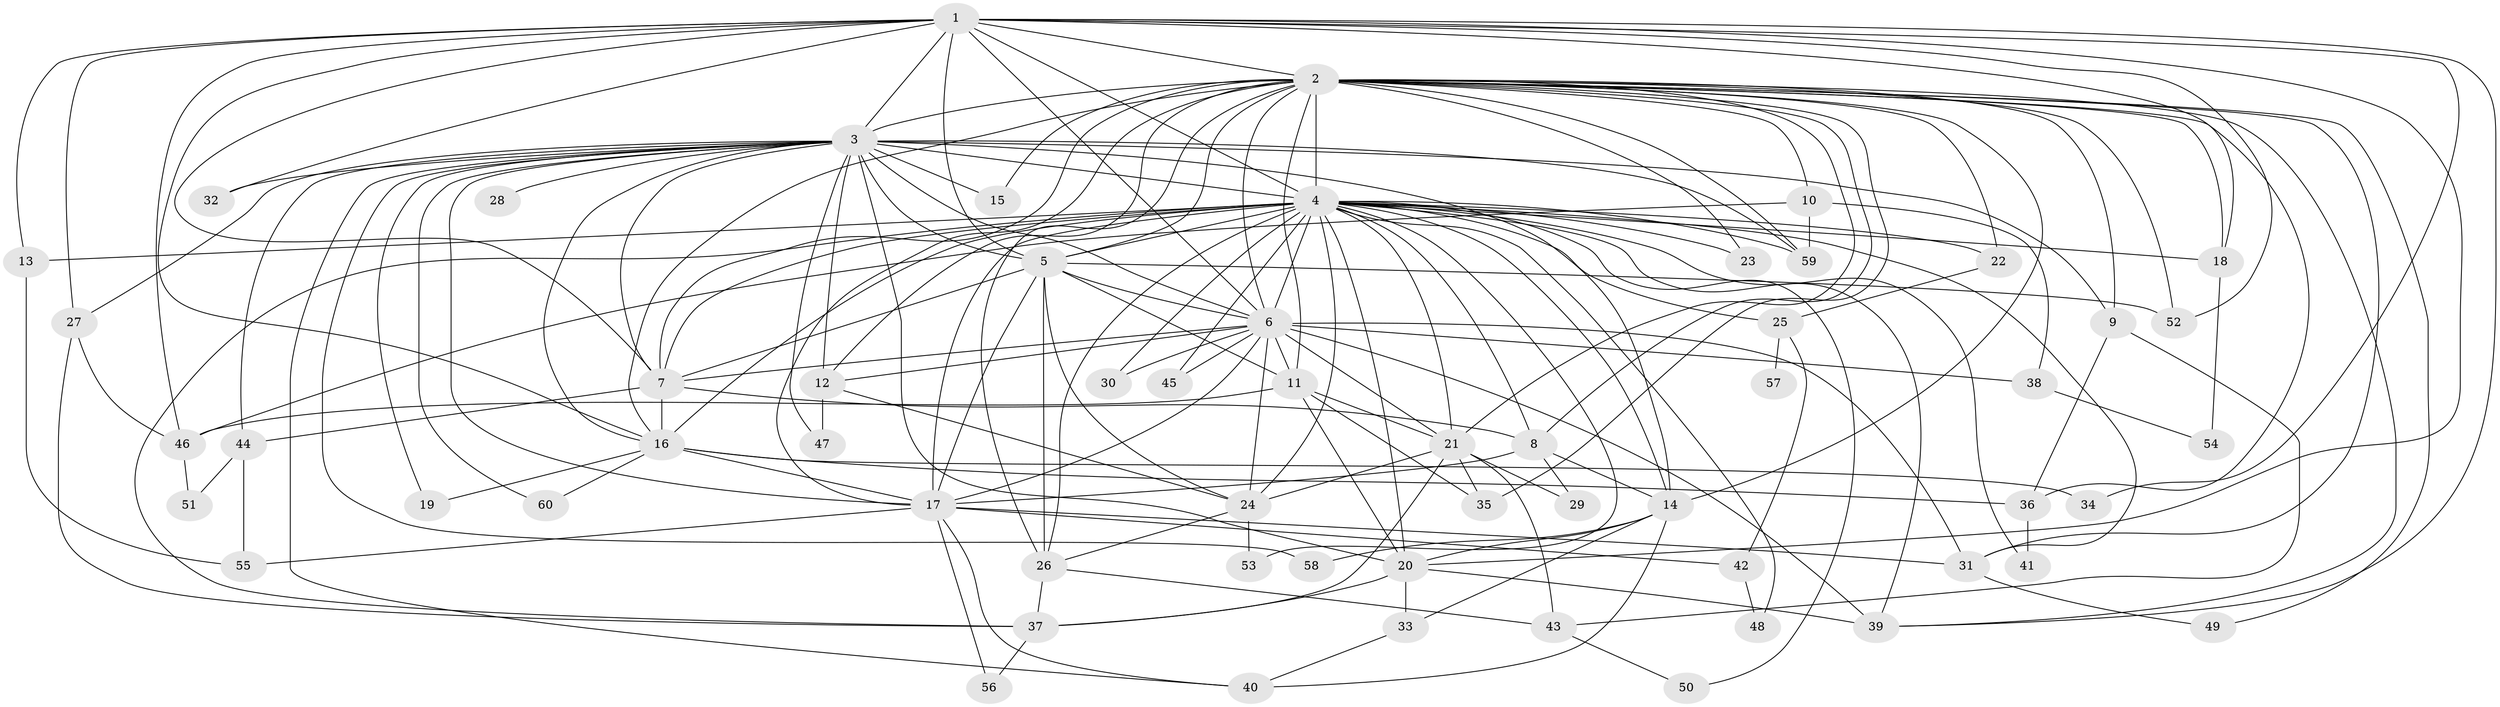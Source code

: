 // original degree distribution, {20: 0.006711409395973154, 41: 0.006711409395973154, 22: 0.006711409395973154, 33: 0.006711409395973154, 19: 0.006711409395973154, 14: 0.013422818791946308, 25: 0.006711409395973154, 24: 0.006711409395973154, 26: 0.006711409395973154, 2: 0.4966442953020134, 3: 0.2348993288590604, 6: 0.03355704697986577, 5: 0.06711409395973154, 4: 0.08053691275167785, 8: 0.006711409395973154, 9: 0.006711409395973154, 10: 0.006711409395973154}
// Generated by graph-tools (version 1.1) at 2025/49/03/04/25 22:49:29]
// undirected, 60 vertices, 167 edges
graph export_dot {
  node [color=gray90,style=filled];
  1;
  2;
  3;
  4;
  5;
  6;
  7;
  8;
  9;
  10;
  11;
  12;
  13;
  14;
  15;
  16;
  17;
  18;
  19;
  20;
  21;
  22;
  23;
  24;
  25;
  26;
  27;
  28;
  29;
  30;
  31;
  32;
  33;
  34;
  35;
  36;
  37;
  38;
  39;
  40;
  41;
  42;
  43;
  44;
  45;
  46;
  47;
  48;
  49;
  50;
  51;
  52;
  53;
  54;
  55;
  56;
  57;
  58;
  59;
  60;
  1 -- 2 [weight=2.0];
  1 -- 3 [weight=2.0];
  1 -- 4 [weight=2.0];
  1 -- 5 [weight=2.0];
  1 -- 6 [weight=1.0];
  1 -- 7 [weight=1.0];
  1 -- 13 [weight=1.0];
  1 -- 16 [weight=1.0];
  1 -- 18 [weight=1.0];
  1 -- 20 [weight=1.0];
  1 -- 27 [weight=1.0];
  1 -- 32 [weight=1.0];
  1 -- 34 [weight=1.0];
  1 -- 39 [weight=1.0];
  1 -- 46 [weight=1.0];
  1 -- 52 [weight=1.0];
  2 -- 3 [weight=4.0];
  2 -- 4 [weight=30.0];
  2 -- 5 [weight=4.0];
  2 -- 6 [weight=2.0];
  2 -- 7 [weight=2.0];
  2 -- 8 [weight=1.0];
  2 -- 9 [weight=1.0];
  2 -- 10 [weight=1.0];
  2 -- 11 [weight=2.0];
  2 -- 12 [weight=2.0];
  2 -- 14 [weight=1.0];
  2 -- 15 [weight=1.0];
  2 -- 16 [weight=1.0];
  2 -- 17 [weight=1.0];
  2 -- 18 [weight=1.0];
  2 -- 21 [weight=1.0];
  2 -- 22 [weight=1.0];
  2 -- 23 [weight=1.0];
  2 -- 26 [weight=1.0];
  2 -- 31 [weight=2.0];
  2 -- 35 [weight=1.0];
  2 -- 36 [weight=1.0];
  2 -- 39 [weight=1.0];
  2 -- 49 [weight=1.0];
  2 -- 52 [weight=1.0];
  2 -- 59 [weight=1.0];
  3 -- 4 [weight=7.0];
  3 -- 5 [weight=3.0];
  3 -- 6 [weight=2.0];
  3 -- 7 [weight=2.0];
  3 -- 9 [weight=1.0];
  3 -- 12 [weight=1.0];
  3 -- 14 [weight=3.0];
  3 -- 15 [weight=1.0];
  3 -- 16 [weight=1.0];
  3 -- 17 [weight=2.0];
  3 -- 19 [weight=1.0];
  3 -- 20 [weight=2.0];
  3 -- 27 [weight=1.0];
  3 -- 28 [weight=1.0];
  3 -- 32 [weight=1.0];
  3 -- 40 [weight=1.0];
  3 -- 44 [weight=1.0];
  3 -- 47 [weight=1.0];
  3 -- 58 [weight=1.0];
  3 -- 59 [weight=1.0];
  3 -- 60 [weight=1.0];
  4 -- 5 [weight=5.0];
  4 -- 6 [weight=5.0];
  4 -- 7 [weight=2.0];
  4 -- 8 [weight=1.0];
  4 -- 13 [weight=2.0];
  4 -- 14 [weight=1.0];
  4 -- 16 [weight=1.0];
  4 -- 17 [weight=2.0];
  4 -- 18 [weight=1.0];
  4 -- 20 [weight=5.0];
  4 -- 21 [weight=3.0];
  4 -- 22 [weight=1.0];
  4 -- 23 [weight=1.0];
  4 -- 24 [weight=1.0];
  4 -- 25 [weight=2.0];
  4 -- 26 [weight=1.0];
  4 -- 30 [weight=1.0];
  4 -- 31 [weight=1.0];
  4 -- 37 [weight=1.0];
  4 -- 39 [weight=1.0];
  4 -- 41 [weight=1.0];
  4 -- 45 [weight=1.0];
  4 -- 48 [weight=1.0];
  4 -- 50 [weight=1.0];
  4 -- 53 [weight=1.0];
  4 -- 59 [weight=1.0];
  5 -- 6 [weight=2.0];
  5 -- 7 [weight=2.0];
  5 -- 11 [weight=1.0];
  5 -- 17 [weight=8.0];
  5 -- 24 [weight=1.0];
  5 -- 26 [weight=1.0];
  5 -- 52 [weight=4.0];
  6 -- 7 [weight=2.0];
  6 -- 11 [weight=1.0];
  6 -- 12 [weight=1.0];
  6 -- 17 [weight=1.0];
  6 -- 21 [weight=1.0];
  6 -- 24 [weight=1.0];
  6 -- 30 [weight=1.0];
  6 -- 31 [weight=2.0];
  6 -- 38 [weight=1.0];
  6 -- 39 [weight=2.0];
  6 -- 45 [weight=1.0];
  7 -- 8 [weight=2.0];
  7 -- 16 [weight=1.0];
  7 -- 44 [weight=1.0];
  8 -- 14 [weight=1.0];
  8 -- 17 [weight=1.0];
  8 -- 29 [weight=1.0];
  9 -- 36 [weight=1.0];
  9 -- 43 [weight=1.0];
  10 -- 38 [weight=1.0];
  10 -- 46 [weight=1.0];
  10 -- 59 [weight=1.0];
  11 -- 20 [weight=1.0];
  11 -- 21 [weight=1.0];
  11 -- 35 [weight=1.0];
  11 -- 46 [weight=1.0];
  12 -- 24 [weight=1.0];
  12 -- 47 [weight=1.0];
  13 -- 55 [weight=1.0];
  14 -- 20 [weight=1.0];
  14 -- 33 [weight=1.0];
  14 -- 40 [weight=1.0];
  14 -- 58 [weight=1.0];
  16 -- 17 [weight=2.0];
  16 -- 19 [weight=1.0];
  16 -- 34 [weight=1.0];
  16 -- 36 [weight=1.0];
  16 -- 60 [weight=1.0];
  17 -- 31 [weight=1.0];
  17 -- 40 [weight=1.0];
  17 -- 42 [weight=1.0];
  17 -- 55 [weight=1.0];
  17 -- 56 [weight=1.0];
  18 -- 54 [weight=1.0];
  20 -- 33 [weight=1.0];
  20 -- 37 [weight=1.0];
  20 -- 39 [weight=1.0];
  21 -- 24 [weight=1.0];
  21 -- 29 [weight=1.0];
  21 -- 35 [weight=1.0];
  21 -- 37 [weight=1.0];
  21 -- 43 [weight=1.0];
  22 -- 25 [weight=1.0];
  24 -- 26 [weight=1.0];
  24 -- 53 [weight=1.0];
  25 -- 42 [weight=1.0];
  25 -- 57 [weight=1.0];
  26 -- 37 [weight=1.0];
  26 -- 43 [weight=1.0];
  27 -- 37 [weight=1.0];
  27 -- 46 [weight=1.0];
  31 -- 49 [weight=1.0];
  33 -- 40 [weight=1.0];
  36 -- 41 [weight=1.0];
  37 -- 56 [weight=1.0];
  38 -- 54 [weight=1.0];
  42 -- 48 [weight=1.0];
  43 -- 50 [weight=1.0];
  44 -- 51 [weight=1.0];
  44 -- 55 [weight=1.0];
  46 -- 51 [weight=1.0];
}
